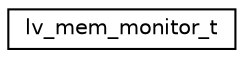 digraph "Graphical Class Hierarchy"
{
 // LATEX_PDF_SIZE
  edge [fontname="Helvetica",fontsize="10",labelfontname="Helvetica",labelfontsize="10"];
  node [fontname="Helvetica",fontsize="10",shape=record];
  rankdir="LR";
  Node0 [label="lv_mem_monitor_t",height=0.2,width=0.4,color="black", fillcolor="white", style="filled",URL="$structlv__mem__monitor__t.html",tooltip=" "];
}
